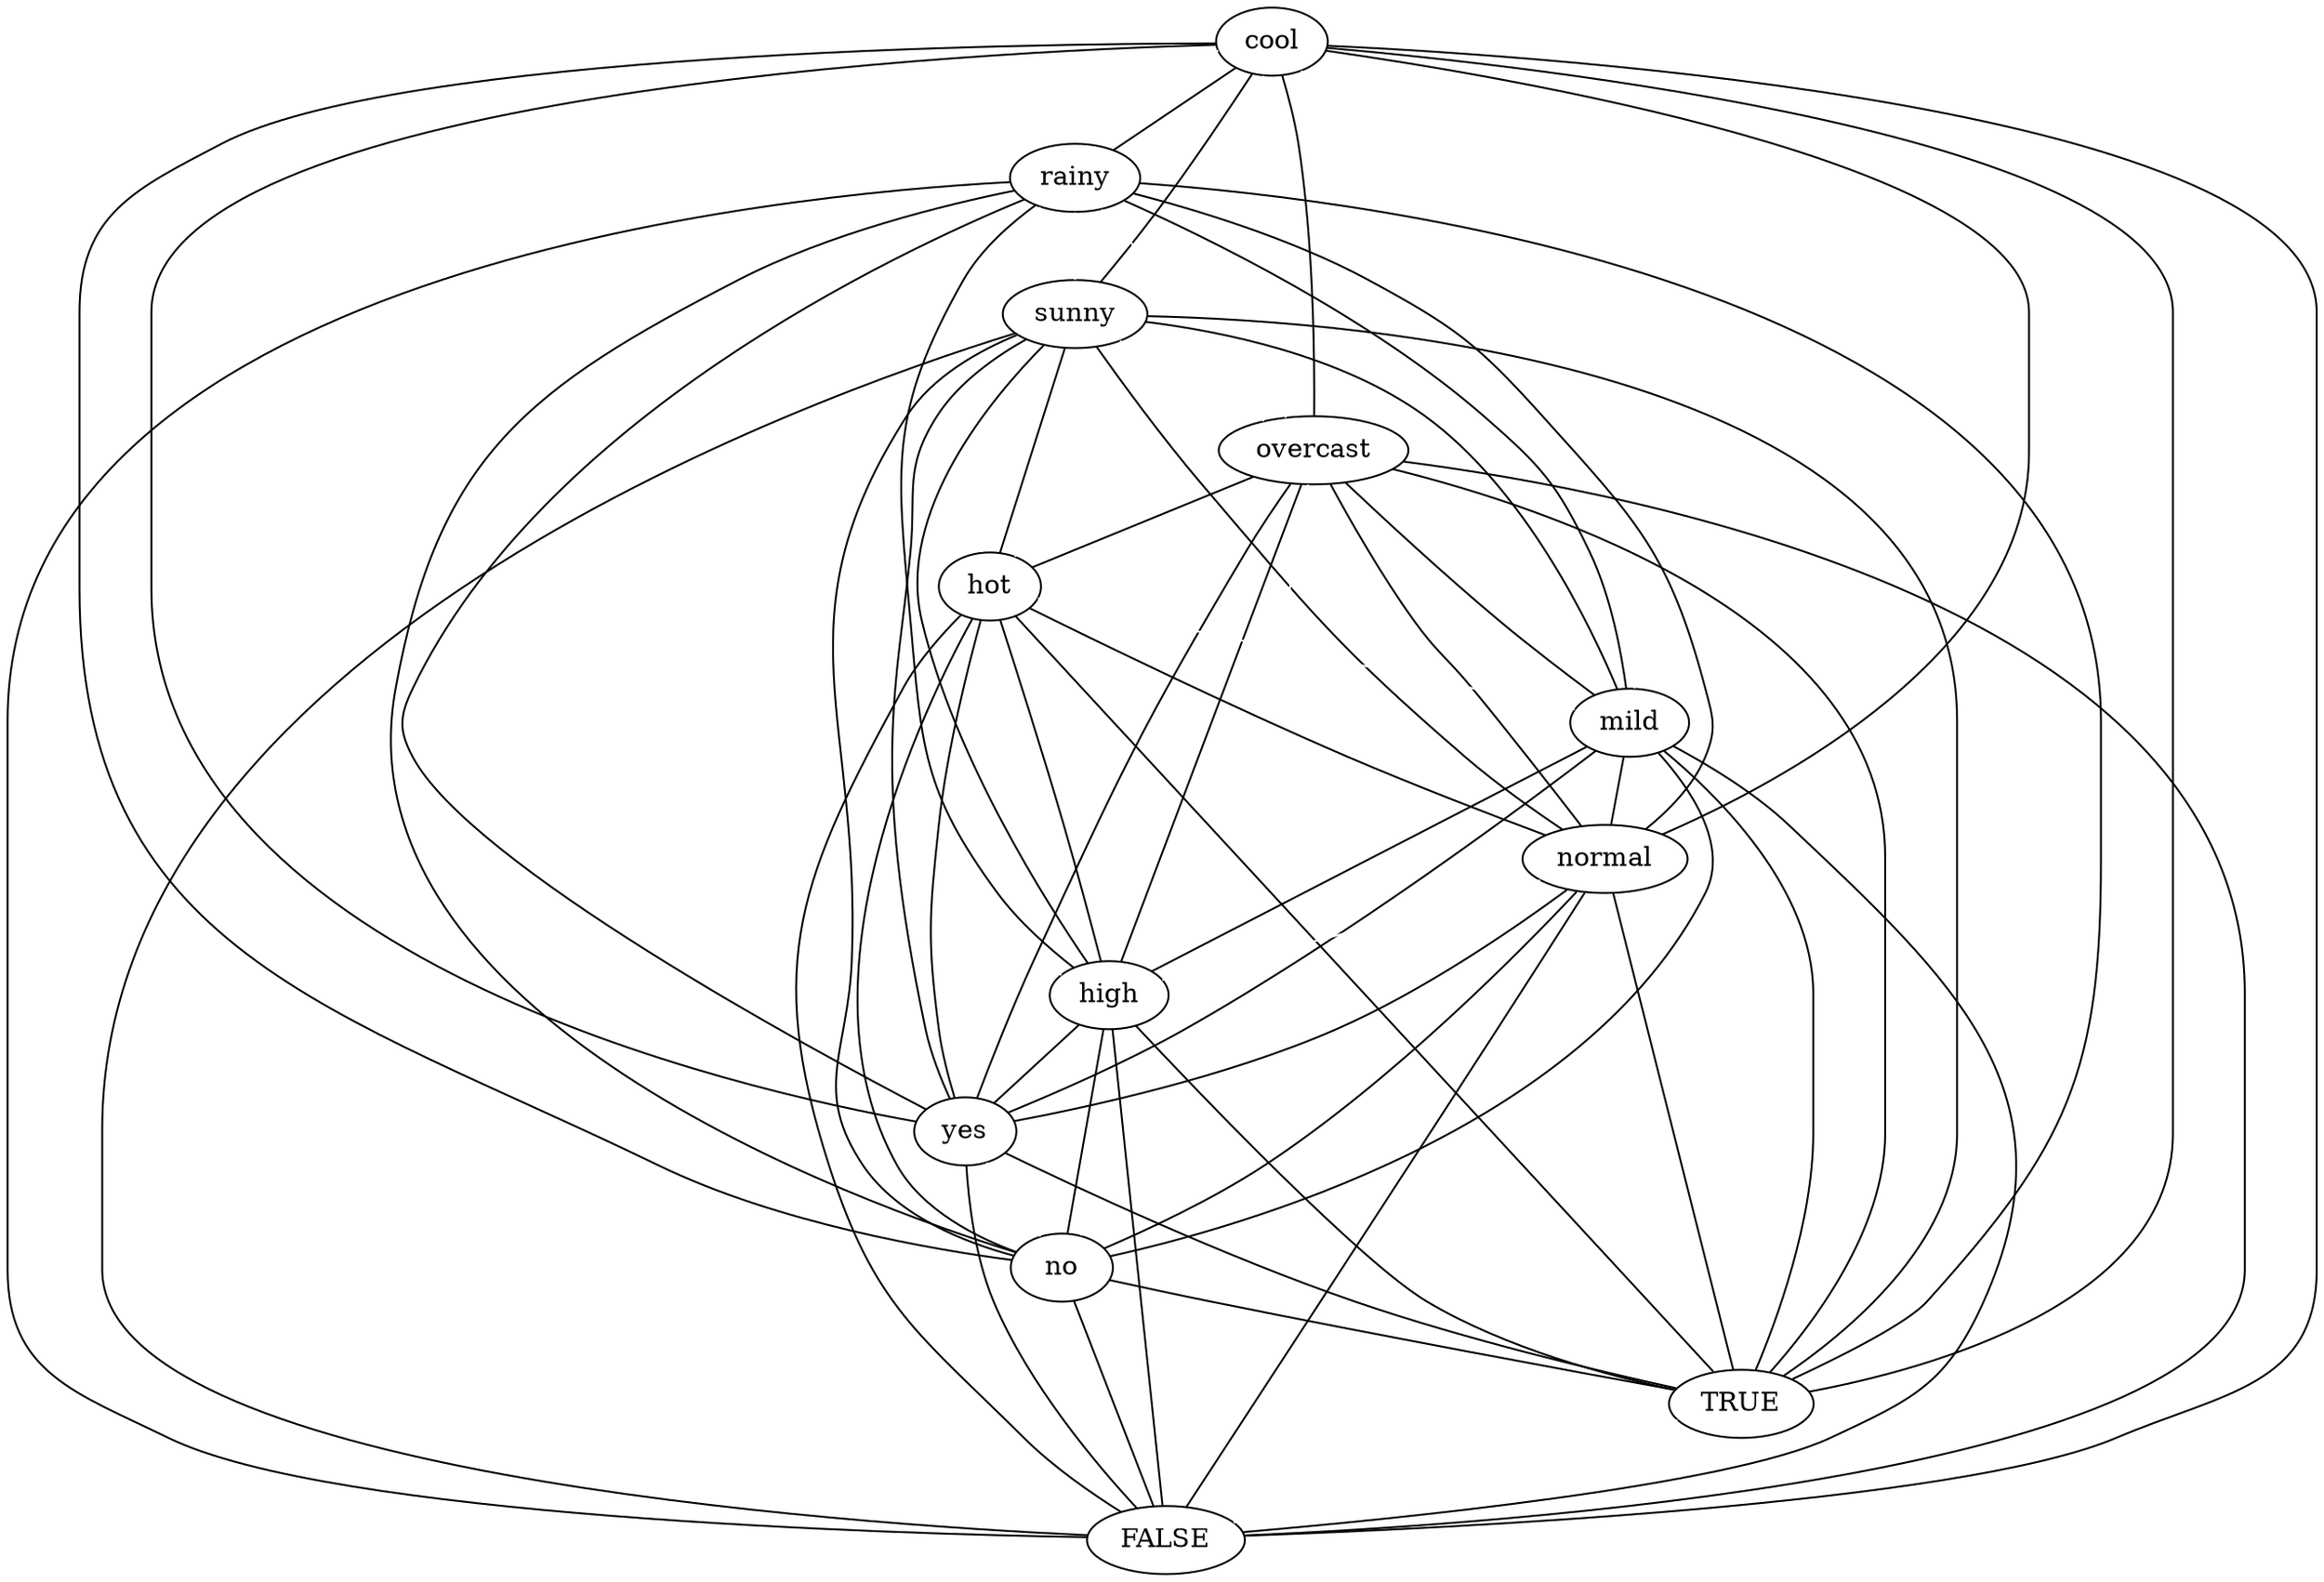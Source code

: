 strict graph "" {
cool;
rainy;
sunny;
overcast;
hot;
mild;
normal;
high;
yes;
no;
TRUE;
FALSE;
cool -- yes  [color=black];
cool -- sunny  [color=black];
cool -- normal  [color=black];
cool -- TRUE  [color=black];
cool -- rainy  [color=black];
cool -- no  [color=black];
cool -- mild  [color=white];
cool -- overcast  [color=black];
cool -- FALSE  [color=black];
cool -- high  [color=white];
cool -- hot  [color=white];
rainy -- FALSE  [color=black];
rainy -- sunny  [color=white];
rainy -- TRUE  [color=black];
rainy -- normal  [color=black];
rainy -- no  [color=black];
rainy -- mild  [color=black];
rainy -- overcast  [color=white];
rainy -- yes  [color=black];
rainy -- high  [color=black];
rainy -- hot  [color=white];
sunny -- hot  [color=black];
sunny -- normal  [color=black];
sunny -- TRUE  [color=black];
sunny -- no  [color=black];
sunny -- mild  [color=black];
sunny -- overcast  [color=white];
sunny -- yes  [color=black];
sunny -- high  [color=black];
sunny -- FALSE  [color=black];
overcast -- FALSE  [color=black];
overcast -- TRUE  [color=black];
overcast -- normal  [color=black];
overcast -- no  [color=white];
overcast -- mild  [color=black];
overcast -- yes  [color=black];
overcast -- high  [color=black];
overcast -- hot  [color=black];
hot -- normal  [color=black];
hot -- TRUE  [color=black];
hot -- no  [color=black];
hot -- mild  [color=white];
hot -- yes  [color=black];
hot -- high  [color=black];
hot -- FALSE  [color=black];
mild -- normal  [color=black];
mild -- TRUE  [color=black];
mild -- no  [color=black];
mild -- FALSE  [color=black];
mild -- yes  [color=black];
mild -- high  [color=black];
normal -- FALSE  [color=black];
normal -- TRUE  [color=black];
normal -- no  [color=black];
normal -- yes  [color=black];
normal -- high  [color=white];
high -- FALSE  [color=black];
high -- no  [color=black];
high -- yes  [color=black];
high -- TRUE  [color=black];
yes -- TRUE  [color=black];
yes -- no  [color=white];
yes -- FALSE  [color=black];
no -- FALSE  [color=black];
no -- TRUE  [color=black];
TRUE -- FALSE  [color=white];
}
